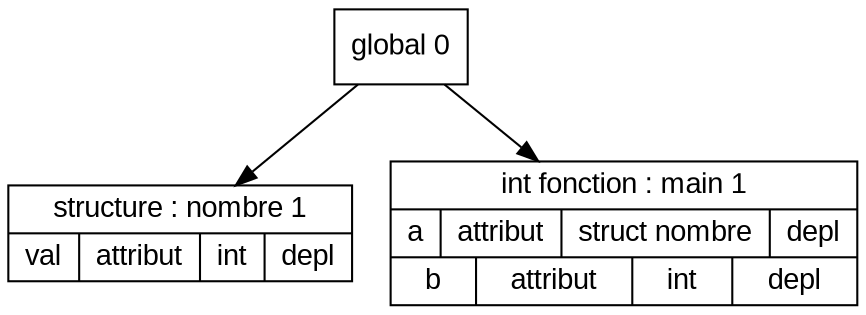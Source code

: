 digraph "tds"{

	node [fontname="Arial"];

	N1 [shape=record label="{ structure : nombre 1
	| { val | attribut | int | depl }
	}"];

	N2 [shape=record label="{ int fonction : main 1
	| { a | attribut | struct nombre | depl }
	| { b | attribut | int | depl }
	}"];

	N0 [shape=record label="{ global 0
	}"];


	N0 -> N1; 
	N0 -> N2; 
}
